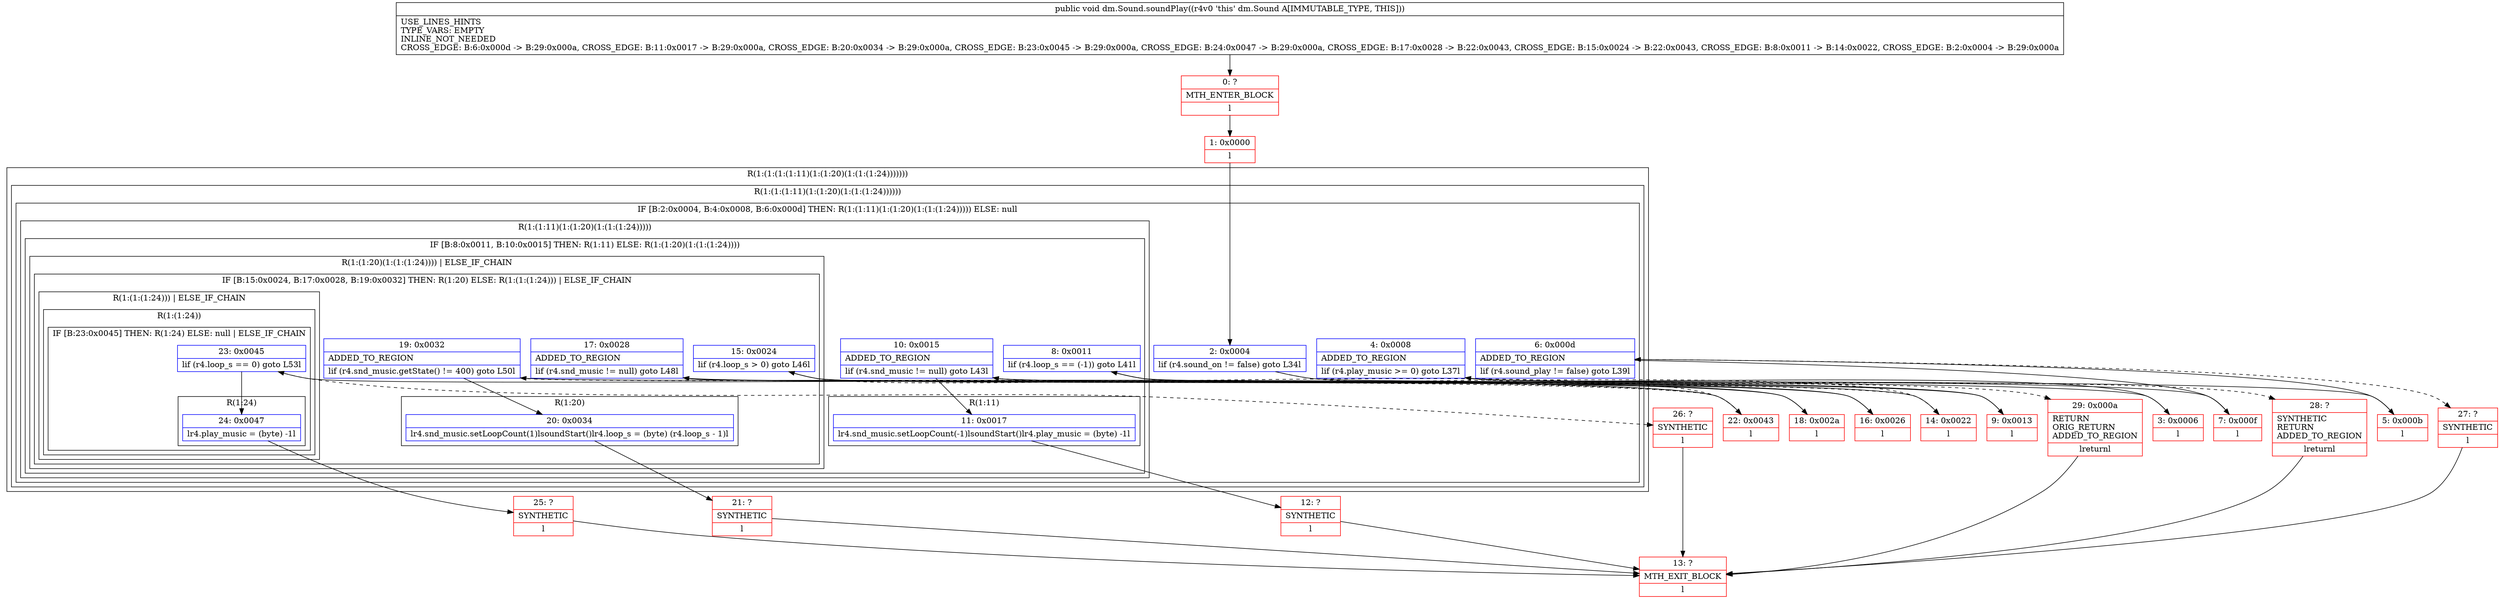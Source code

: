 digraph "CFG fordm.Sound.soundPlay()V" {
subgraph cluster_Region_1399984267 {
label = "R(1:(1:(1:(1:11)(1:(1:20)(1:(1:(1:24)))))))";
node [shape=record,color=blue];
subgraph cluster_Region_592596573 {
label = "R(1:(1:(1:11)(1:(1:20)(1:(1:(1:24))))))";
node [shape=record,color=blue];
subgraph cluster_IfRegion_291345020 {
label = "IF [B:2:0x0004, B:4:0x0008, B:6:0x000d] THEN: R(1:(1:11)(1:(1:20)(1:(1:(1:24))))) ELSE: null";
node [shape=record,color=blue];
Node_2 [shape=record,label="{2\:\ 0x0004|lif (r4.sound_on != false) goto L34l}"];
Node_4 [shape=record,label="{4\:\ 0x0008|ADDED_TO_REGION\l|lif (r4.play_music \>= 0) goto L37l}"];
Node_6 [shape=record,label="{6\:\ 0x000d|ADDED_TO_REGION\l|lif (r4.sound_play != false) goto L39l}"];
subgraph cluster_Region_891090119 {
label = "R(1:(1:11)(1:(1:20)(1:(1:(1:24)))))";
node [shape=record,color=blue];
subgraph cluster_IfRegion_1982418087 {
label = "IF [B:8:0x0011, B:10:0x0015] THEN: R(1:11) ELSE: R(1:(1:20)(1:(1:(1:24))))";
node [shape=record,color=blue];
Node_8 [shape=record,label="{8\:\ 0x0011|lif (r4.loop_s == (\-1)) goto L41l}"];
Node_10 [shape=record,label="{10\:\ 0x0015|ADDED_TO_REGION\l|lif (r4.snd_music != null) goto L43l}"];
subgraph cluster_Region_1194906777 {
label = "R(1:11)";
node [shape=record,color=blue];
Node_11 [shape=record,label="{11\:\ 0x0017|lr4.snd_music.setLoopCount(\-1)lsoundStart()lr4.play_music = (byte) \-1l}"];
}
subgraph cluster_Region_982216816 {
label = "R(1:(1:20)(1:(1:(1:24)))) | ELSE_IF_CHAIN\l";
node [shape=record,color=blue];
subgraph cluster_IfRegion_1759711530 {
label = "IF [B:15:0x0024, B:17:0x0028, B:19:0x0032] THEN: R(1:20) ELSE: R(1:(1:(1:24))) | ELSE_IF_CHAIN\l";
node [shape=record,color=blue];
Node_15 [shape=record,label="{15\:\ 0x0024|lif (r4.loop_s \> 0) goto L46l}"];
Node_17 [shape=record,label="{17\:\ 0x0028|ADDED_TO_REGION\l|lif (r4.snd_music != null) goto L48l}"];
Node_19 [shape=record,label="{19\:\ 0x0032|ADDED_TO_REGION\l|lif (r4.snd_music.getState() != 400) goto L50l}"];
subgraph cluster_Region_1410540773 {
label = "R(1:20)";
node [shape=record,color=blue];
Node_20 [shape=record,label="{20\:\ 0x0034|lr4.snd_music.setLoopCount(1)lsoundStart()lr4.loop_s = (byte) (r4.loop_s \- 1)l}"];
}
subgraph cluster_Region_1435418338 {
label = "R(1:(1:(1:24))) | ELSE_IF_CHAIN\l";
node [shape=record,color=blue];
subgraph cluster_Region_879189203 {
label = "R(1:(1:24))";
node [shape=record,color=blue];
subgraph cluster_IfRegion_1149071668 {
label = "IF [B:23:0x0045] THEN: R(1:24) ELSE: null | ELSE_IF_CHAIN\l";
node [shape=record,color=blue];
Node_23 [shape=record,label="{23\:\ 0x0045|lif (r4.loop_s == 0) goto L53l}"];
subgraph cluster_Region_151273810 {
label = "R(1:24)";
node [shape=record,color=blue];
Node_24 [shape=record,label="{24\:\ 0x0047|lr4.play_music = (byte) \-1l}"];
}
}
}
}
}
}
}
}
}
}
}
Node_0 [shape=record,color=red,label="{0\:\ ?|MTH_ENTER_BLOCK\l|l}"];
Node_1 [shape=record,color=red,label="{1\:\ 0x0000|l}"];
Node_3 [shape=record,color=red,label="{3\:\ 0x0006|l}"];
Node_5 [shape=record,color=red,label="{5\:\ 0x000b|l}"];
Node_7 [shape=record,color=red,label="{7\:\ 0x000f|l}"];
Node_9 [shape=record,color=red,label="{9\:\ 0x0013|l}"];
Node_12 [shape=record,color=red,label="{12\:\ ?|SYNTHETIC\l|l}"];
Node_13 [shape=record,color=red,label="{13\:\ ?|MTH_EXIT_BLOCK\l|l}"];
Node_14 [shape=record,color=red,label="{14\:\ 0x0022|l}"];
Node_16 [shape=record,color=red,label="{16\:\ 0x0026|l}"];
Node_18 [shape=record,color=red,label="{18\:\ 0x002a|l}"];
Node_21 [shape=record,color=red,label="{21\:\ ?|SYNTHETIC\l|l}"];
Node_22 [shape=record,color=red,label="{22\:\ 0x0043|l}"];
Node_25 [shape=record,color=red,label="{25\:\ ?|SYNTHETIC\l|l}"];
Node_26 [shape=record,color=red,label="{26\:\ ?|SYNTHETIC\l|l}"];
Node_27 [shape=record,color=red,label="{27\:\ ?|SYNTHETIC\l|l}"];
Node_28 [shape=record,color=red,label="{28\:\ ?|SYNTHETIC\lRETURN\lADDED_TO_REGION\l|lreturnl}"];
Node_29 [shape=record,color=red,label="{29\:\ 0x000a|RETURN\lORIG_RETURN\lADDED_TO_REGION\l|lreturnl}"];
MethodNode[shape=record,label="{public void dm.Sound.soundPlay((r4v0 'this' dm.Sound A[IMMUTABLE_TYPE, THIS]))  | USE_LINES_HINTS\lTYPE_VARS: EMPTY\lINLINE_NOT_NEEDED\lCROSS_EDGE: B:6:0x000d \-\> B:29:0x000a, CROSS_EDGE: B:11:0x0017 \-\> B:29:0x000a, CROSS_EDGE: B:20:0x0034 \-\> B:29:0x000a, CROSS_EDGE: B:23:0x0045 \-\> B:29:0x000a, CROSS_EDGE: B:24:0x0047 \-\> B:29:0x000a, CROSS_EDGE: B:17:0x0028 \-\> B:22:0x0043, CROSS_EDGE: B:15:0x0024 \-\> B:22:0x0043, CROSS_EDGE: B:8:0x0011 \-\> B:14:0x0022, CROSS_EDGE: B:2:0x0004 \-\> B:29:0x000a\l}"];
MethodNode -> Node_0;
Node_2 -> Node_3;
Node_2 -> Node_29[style=dashed];
Node_4 -> Node_5;
Node_4 -> Node_28[style=dashed];
Node_6 -> Node_7;
Node_6 -> Node_27[style=dashed];
Node_8 -> Node_9;
Node_8 -> Node_14[style=dashed];
Node_10 -> Node_11;
Node_10 -> Node_14[style=dashed];
Node_11 -> Node_12;
Node_15 -> Node_16;
Node_15 -> Node_22[style=dashed];
Node_17 -> Node_18;
Node_17 -> Node_22[style=dashed];
Node_19 -> Node_20;
Node_19 -> Node_22[style=dashed];
Node_20 -> Node_21;
Node_23 -> Node_24;
Node_23 -> Node_26[style=dashed];
Node_24 -> Node_25;
Node_0 -> Node_1;
Node_1 -> Node_2;
Node_3 -> Node_4;
Node_5 -> Node_6;
Node_7 -> Node_8;
Node_9 -> Node_10;
Node_12 -> Node_13;
Node_14 -> Node_15;
Node_16 -> Node_17;
Node_18 -> Node_19;
Node_21 -> Node_13;
Node_22 -> Node_23;
Node_25 -> Node_13;
Node_26 -> Node_13;
Node_27 -> Node_13;
Node_28 -> Node_13;
Node_29 -> Node_13;
}

